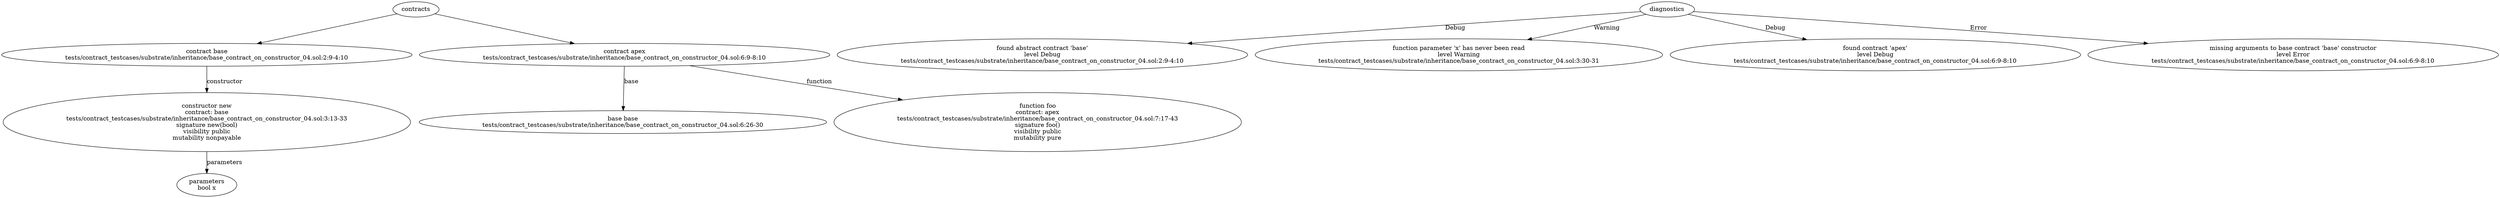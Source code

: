 strict digraph "tests/contract_testcases/substrate/inheritance/base_contract_on_constructor_04.sol" {
	contract [label="contract base\ntests/contract_testcases/substrate/inheritance/base_contract_on_constructor_04.sol:2:9-4:10"]
	new [label="constructor new\ncontract: base\ntests/contract_testcases/substrate/inheritance/base_contract_on_constructor_04.sol:3:13-33\nsignature new(bool)\nvisibility public\nmutability nonpayable"]
	parameters [label="parameters\nbool x"]
	contract_4 [label="contract apex\ntests/contract_testcases/substrate/inheritance/base_contract_on_constructor_04.sol:6:9-8:10"]
	base [label="base base\ntests/contract_testcases/substrate/inheritance/base_contract_on_constructor_04.sol:6:26-30"]
	foo [label="function foo\ncontract: apex\ntests/contract_testcases/substrate/inheritance/base_contract_on_constructor_04.sol:7:17-43\nsignature foo()\nvisibility public\nmutability pure"]
	diagnostic [label="found abstract contract 'base'\nlevel Debug\ntests/contract_testcases/substrate/inheritance/base_contract_on_constructor_04.sol:2:9-4:10"]
	diagnostic_9 [label="function parameter 'x' has never been read\nlevel Warning\ntests/contract_testcases/substrate/inheritance/base_contract_on_constructor_04.sol:3:30-31"]
	diagnostic_10 [label="found contract 'apex'\nlevel Debug\ntests/contract_testcases/substrate/inheritance/base_contract_on_constructor_04.sol:6:9-8:10"]
	diagnostic_11 [label="missing arguments to base contract 'base' constructor\nlevel Error\ntests/contract_testcases/substrate/inheritance/base_contract_on_constructor_04.sol:6:9-8:10"]
	contracts -> contract
	contract -> new [label="constructor"]
	new -> parameters [label="parameters"]
	contracts -> contract_4
	contract_4 -> base [label="base"]
	contract_4 -> foo [label="function"]
	diagnostics -> diagnostic [label="Debug"]
	diagnostics -> diagnostic_9 [label="Warning"]
	diagnostics -> diagnostic_10 [label="Debug"]
	diagnostics -> diagnostic_11 [label="Error"]
}

